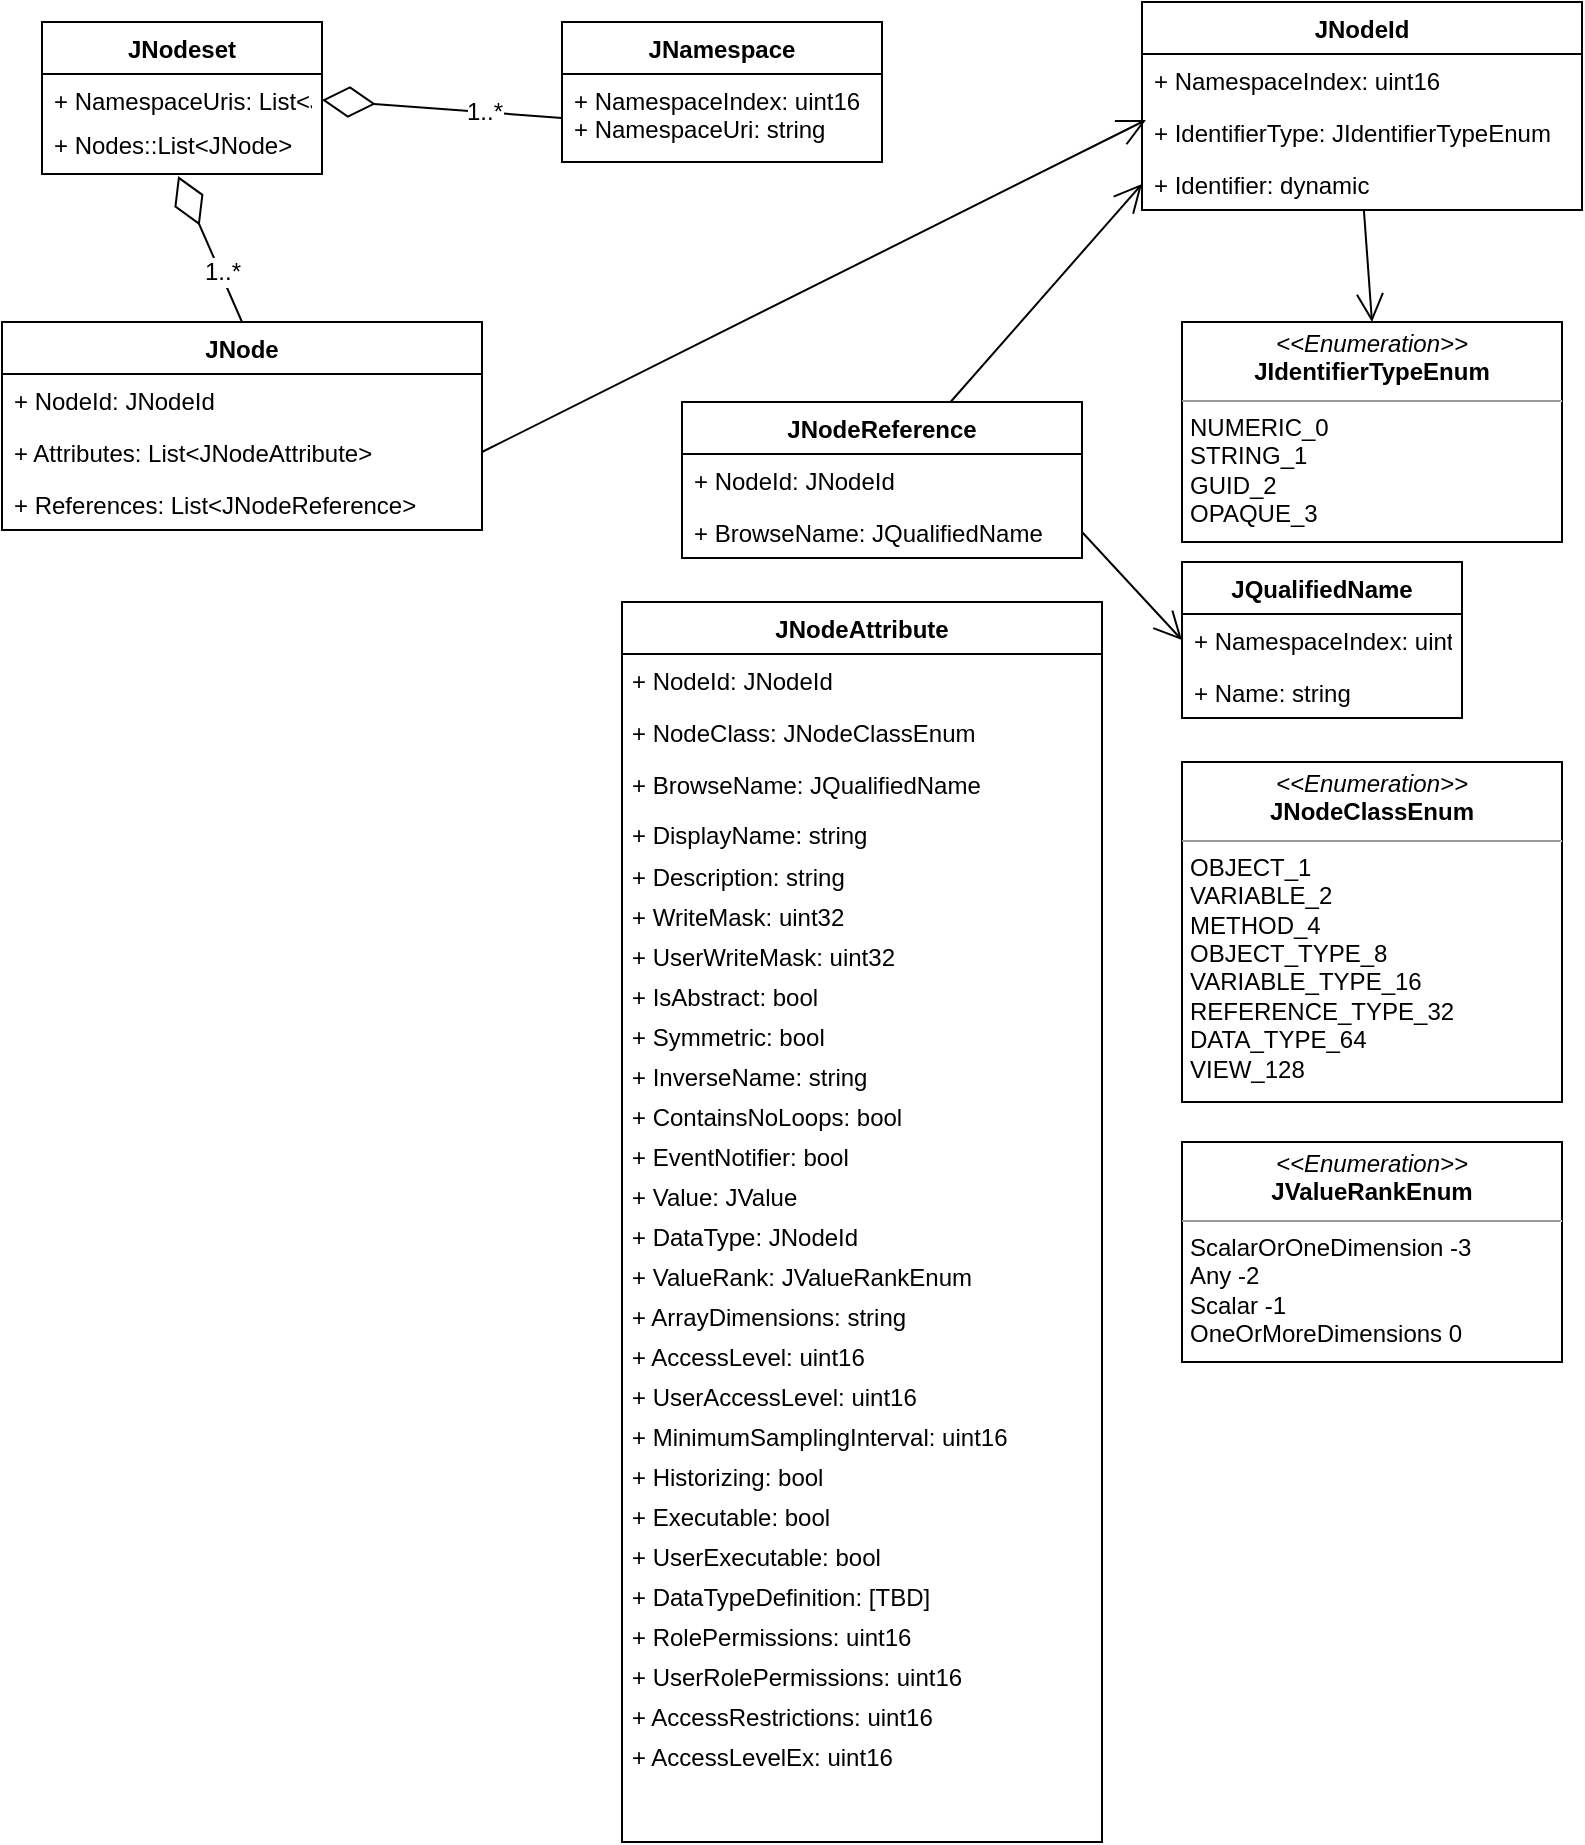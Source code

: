 <mxfile version="12.4.2" type="device" pages="1"><diagram id="zU01zVSodNK3EcD7a6pk" name="JNodeset"><mxGraphModel dx="1173" dy="673" grid="1" gridSize="10" guides="1" tooltips="1" connect="1" arrows="1" fold="1" page="1" pageScale="1" pageWidth="850" pageHeight="1100" math="0" shadow="0"><root><mxCell id="EsOS5KlN1byGrOUl7VKC-0"/><mxCell id="EsOS5KlN1byGrOUl7VKC-1" parent="EsOS5KlN1byGrOUl7VKC-0"/><mxCell id="EsOS5KlN1byGrOUl7VKC-2" value="JNodeId" style="swimlane;fontStyle=1;childLayout=stackLayout;horizontal=1;startSize=26;fillColor=none;horizontalStack=0;resizeParent=1;resizeParentMax=0;resizeLast=0;collapsible=1;marginBottom=0;" vertex="1" parent="EsOS5KlN1byGrOUl7VKC-1"><mxGeometry x="620" y="20" width="220" height="104" as="geometry"/></mxCell><mxCell id="EsOS5KlN1byGrOUl7VKC-3" value="+ NamespaceIndex: uint16" style="text;strokeColor=none;fillColor=none;align=left;verticalAlign=top;spacingLeft=4;spacingRight=4;overflow=hidden;rotatable=0;points=[[0,0.5],[1,0.5]];portConstraint=eastwest;" vertex="1" parent="EsOS5KlN1byGrOUl7VKC-2"><mxGeometry y="26" width="220" height="26" as="geometry"/></mxCell><mxCell id="EsOS5KlN1byGrOUl7VKC-4" value="+ IdentifierType: JIdentifierTypeEnum&#10;" style="text;strokeColor=none;fillColor=none;align=left;verticalAlign=top;spacingLeft=4;spacingRight=4;overflow=hidden;rotatable=0;points=[[0,0.5],[1,0.5]];portConstraint=eastwest;" vertex="1" parent="EsOS5KlN1byGrOUl7VKC-2"><mxGeometry y="52" width="220" height="26" as="geometry"/></mxCell><mxCell id="EsOS5KlN1byGrOUl7VKC-5" value="+ Identifier: dynamic" style="text;strokeColor=none;fillColor=none;align=left;verticalAlign=top;spacingLeft=4;spacingRight=4;overflow=hidden;rotatable=0;points=[[0,0.5],[1,0.5]];portConstraint=eastwest;" vertex="1" parent="EsOS5KlN1byGrOUl7VKC-2"><mxGeometry y="78" width="220" height="26" as="geometry"/></mxCell><mxCell id="EsOS5KlN1byGrOUl7VKC-11" value="&lt;p style=&quot;margin: 0px ; margin-top: 4px ; text-align: center&quot;&gt;&lt;i&gt;&amp;lt;&amp;lt;Enumeration&amp;gt;&amp;gt;&lt;/i&gt;&lt;br&gt;&lt;b&gt;JIdentifierTypeEnum&lt;/b&gt;&lt;/p&gt;&lt;hr size=&quot;1&quot;&gt;&lt;p style=&quot;margin: 0px ; margin-left: 4px&quot;&gt;NUMERIC_0&lt;/p&gt;&lt;p style=&quot;margin: 0px ; margin-left: 4px&quot;&gt;STRING_1&lt;/p&gt;&lt;p style=&quot;margin: 0px ; margin-left: 4px&quot;&gt;GUID_2&lt;/p&gt;&lt;p style=&quot;margin: 0px ; margin-left: 4px&quot;&gt;OPAQUE_3&lt;/p&gt;&lt;p style=&quot;margin: 0px ; margin-left: 4px&quot;&gt;&lt;br&gt;&lt;/p&gt;" style="verticalAlign=top;align=left;overflow=fill;fontSize=12;fontFamily=Helvetica;html=1;" vertex="1" parent="EsOS5KlN1byGrOUl7VKC-1"><mxGeometry x="640" y="180" width="190" height="110" as="geometry"/></mxCell><mxCell id="EsOS5KlN1byGrOUl7VKC-12" value="" style="endArrow=open;endFill=1;endSize=12;html=1;entryX=0.5;entryY=0;entryDx=0;entryDy=0;" edge="1" parent="EsOS5KlN1byGrOUl7VKC-1" source="EsOS5KlN1byGrOUl7VKC-5" target="EsOS5KlN1byGrOUl7VKC-11"><mxGeometry width="160" relative="1" as="geometry"><mxPoint x="880" y="140" as="sourcePoint"/><mxPoint x="570" y="310" as="targetPoint"/></mxGeometry></mxCell><mxCell id="EsOS5KlN1byGrOUl7VKC-13" value="JNamespace" style="swimlane;fontStyle=1;align=center;verticalAlign=top;childLayout=stackLayout;horizontal=1;startSize=26;horizontalStack=0;resizeParent=1;resizeParentMax=0;resizeLast=0;collapsible=1;marginBottom=0;" vertex="1" parent="EsOS5KlN1byGrOUl7VKC-1"><mxGeometry x="330" y="30" width="160" height="70" as="geometry"/></mxCell><mxCell id="EsOS5KlN1byGrOUl7VKC-14" value="+ NamespaceIndex: uint16&#10;+ NamespaceUri: string" style="text;strokeColor=none;fillColor=none;align=left;verticalAlign=top;spacingLeft=4;spacingRight=4;overflow=hidden;rotatable=0;points=[[0,0.5],[1,0.5]];portConstraint=eastwest;" vertex="1" parent="EsOS5KlN1byGrOUl7VKC-13"><mxGeometry y="26" width="160" height="44" as="geometry"/></mxCell><mxCell id="EsOS5KlN1byGrOUl7VKC-17" value="JNodeset" style="swimlane;fontStyle=1;childLayout=stackLayout;horizontal=1;startSize=26;fillColor=none;horizontalStack=0;resizeParent=1;resizeParentMax=0;resizeLast=0;collapsible=1;marginBottom=0;" vertex="1" parent="EsOS5KlN1byGrOUl7VKC-1"><mxGeometry x="70" y="30" width="140" height="76" as="geometry"/></mxCell><mxCell id="EsOS5KlN1byGrOUl7VKC-18" value="+ NamespaceUris: List&lt;JNamespace&gt;" style="text;strokeColor=none;fillColor=none;align=left;verticalAlign=top;spacingLeft=4;spacingRight=4;overflow=hidden;rotatable=0;points=[[0,0.5],[1,0.5]];portConstraint=eastwest;" vertex="1" parent="EsOS5KlN1byGrOUl7VKC-17"><mxGeometry y="26" width="140" height="22" as="geometry"/></mxCell><mxCell id="EsOS5KlN1byGrOUl7VKC-19" value="+ Nodes::List&lt;JNode&gt;" style="text;strokeColor=none;fillColor=none;align=left;verticalAlign=top;spacingLeft=4;spacingRight=4;overflow=hidden;rotatable=0;points=[[0,0.5],[1,0.5]];portConstraint=eastwest;" vertex="1" parent="EsOS5KlN1byGrOUl7VKC-17"><mxGeometry y="48" width="140" height="28" as="geometry"/></mxCell><mxCell id="EsOS5KlN1byGrOUl7VKC-22" value="" style="endArrow=diamondThin;endFill=0;endSize=24;html=1;exitX=0;exitY=0.5;exitDx=0;exitDy=0;" edge="1" parent="EsOS5KlN1byGrOUl7VKC-1" source="EsOS5KlN1byGrOUl7VKC-14"><mxGeometry width="160" relative="1" as="geometry"><mxPoint x="50" y="310" as="sourcePoint"/><mxPoint x="210" y="69" as="targetPoint"/></mxGeometry></mxCell><mxCell id="viEXJpEOFyrtMF16wh1u-5" value="1..*" style="text;html=1;align=center;verticalAlign=middle;resizable=0;points=[];;labelBackgroundColor=#ffffff;" vertex="1" connectable="0" parent="EsOS5KlN1byGrOUl7VKC-22"><mxGeometry x="-0.55" y="-1" relative="1" as="geometry"><mxPoint x="-12" as="offset"/></mxGeometry></mxCell><mxCell id="viEXJpEOFyrtMF16wh1u-0" value="JNode" style="swimlane;fontStyle=1;childLayout=stackLayout;horizontal=1;startSize=26;fillColor=none;horizontalStack=0;resizeParent=1;resizeParentMax=0;resizeLast=0;collapsible=1;marginBottom=0;" vertex="1" parent="EsOS5KlN1byGrOUl7VKC-1"><mxGeometry x="50" y="180" width="240" height="104" as="geometry"/></mxCell><mxCell id="viEXJpEOFyrtMF16wh1u-1" value="+ NodeId: JNodeId" style="text;strokeColor=none;fillColor=none;align=left;verticalAlign=top;spacingLeft=4;spacingRight=4;overflow=hidden;rotatable=0;points=[[0,0.5],[1,0.5]];portConstraint=eastwest;" vertex="1" parent="viEXJpEOFyrtMF16wh1u-0"><mxGeometry y="26" width="240" height="26" as="geometry"/></mxCell><mxCell id="viEXJpEOFyrtMF16wh1u-2" value="+ Attributes: List&lt;JNodeAttribute&gt;" style="text;strokeColor=none;fillColor=none;align=left;verticalAlign=top;spacingLeft=4;spacingRight=4;overflow=hidden;rotatable=0;points=[[0,0.5],[1,0.5]];portConstraint=eastwest;" vertex="1" parent="viEXJpEOFyrtMF16wh1u-0"><mxGeometry y="52" width="240" height="26" as="geometry"/></mxCell><mxCell id="viEXJpEOFyrtMF16wh1u-3" value="+ References: List&lt;JNodeReference&gt;" style="text;strokeColor=none;fillColor=none;align=left;verticalAlign=top;spacingLeft=4;spacingRight=4;overflow=hidden;rotatable=0;points=[[0,0.5],[1,0.5]];portConstraint=eastwest;" vertex="1" parent="viEXJpEOFyrtMF16wh1u-0"><mxGeometry y="78" width="240" height="26" as="geometry"/></mxCell><mxCell id="viEXJpEOFyrtMF16wh1u-4" value="" style="endArrow=open;endFill=1;endSize=12;html=1;entryX=0.009;entryY=0.269;entryDx=0;entryDy=0;entryPerimeter=0;exitX=1;exitY=0.5;exitDx=0;exitDy=0;" edge="1" parent="EsOS5KlN1byGrOUl7VKC-1" source="viEXJpEOFyrtMF16wh1u-2" target="EsOS5KlN1byGrOUl7VKC-4"><mxGeometry width="160" relative="1" as="geometry"><mxPoint x="50" y="310" as="sourcePoint"/><mxPoint x="210" y="310" as="targetPoint"/></mxGeometry></mxCell><mxCell id="viEXJpEOFyrtMF16wh1u-6" value="" style="endArrow=diamondThin;endFill=0;endSize=24;html=1;entryX=0.486;entryY=1.036;entryDx=0;entryDy=0;entryPerimeter=0;exitX=0.5;exitY=0;exitDx=0;exitDy=0;" edge="1" parent="EsOS5KlN1byGrOUl7VKC-1" source="viEXJpEOFyrtMF16wh1u-0" target="EsOS5KlN1byGrOUl7VKC-19"><mxGeometry width="160" relative="1" as="geometry"><mxPoint x="50" y="310" as="sourcePoint"/><mxPoint x="210" y="310" as="targetPoint"/></mxGeometry></mxCell><mxCell id="viEXJpEOFyrtMF16wh1u-7" value="1..*" style="text;html=1;align=center;verticalAlign=middle;resizable=0;points=[];;labelBackgroundColor=#ffffff;" vertex="1" connectable="0" parent="viEXJpEOFyrtMF16wh1u-6"><mxGeometry x="-0.316" y="-1" relative="1" as="geometry"><mxPoint as="offset"/></mxGeometry></mxCell><mxCell id="viEXJpEOFyrtMF16wh1u-8" value="JNodeReference" style="swimlane;fontStyle=1;childLayout=stackLayout;horizontal=1;startSize=26;fillColor=none;horizontalStack=0;resizeParent=1;resizeParentMax=0;resizeLast=0;collapsible=1;marginBottom=0;" vertex="1" parent="EsOS5KlN1byGrOUl7VKC-1"><mxGeometry x="390" y="220" width="200" height="78" as="geometry"/></mxCell><mxCell id="viEXJpEOFyrtMF16wh1u-9" value="+ NodeId: JNodeId" style="text;strokeColor=none;fillColor=none;align=left;verticalAlign=top;spacingLeft=4;spacingRight=4;overflow=hidden;rotatable=0;points=[[0,0.5],[1,0.5]];portConstraint=eastwest;" vertex="1" parent="viEXJpEOFyrtMF16wh1u-8"><mxGeometry y="26" width="200" height="26" as="geometry"/></mxCell><mxCell id="viEXJpEOFyrtMF16wh1u-10" value="+ BrowseName: JQualifiedName" style="text;strokeColor=none;fillColor=none;align=left;verticalAlign=top;spacingLeft=4;spacingRight=4;overflow=hidden;rotatable=0;points=[[0,0.5],[1,0.5]];portConstraint=eastwest;" vertex="1" parent="viEXJpEOFyrtMF16wh1u-8"><mxGeometry y="52" width="200" height="26" as="geometry"/></mxCell><mxCell id="viEXJpEOFyrtMF16wh1u-12" value="JNodeAttribute" style="swimlane;fontStyle=1;childLayout=stackLayout;horizontal=1;startSize=26;fillColor=none;horizontalStack=0;resizeParent=1;resizeParentMax=0;resizeLast=0;collapsible=1;marginBottom=0;" vertex="1" parent="EsOS5KlN1byGrOUl7VKC-1"><mxGeometry x="360" y="320" width="240" height="620" as="geometry"/></mxCell><mxCell id="viEXJpEOFyrtMF16wh1u-20" value="&lt;p style=&quot;margin: 0px ; margin-top: 4px ; text-align: center&quot;&gt;&lt;i&gt;&amp;lt;&amp;lt;Enumeration&amp;gt;&amp;gt;&lt;/i&gt;&lt;br&gt;&lt;b&gt;JNodeClassEnum&lt;/b&gt;&lt;/p&gt;&lt;hr size=&quot;1&quot;&gt;&lt;p style=&quot;margin: 0px ; margin-left: 4px&quot;&gt;OBJECT_1&lt;/p&gt;&lt;p style=&quot;margin: 0px ; margin-left: 4px&quot;&gt;VARIABLE_2&lt;/p&gt;&lt;p style=&quot;margin: 0px ; margin-left: 4px&quot;&gt;METHOD_4&lt;/p&gt;&lt;p style=&quot;margin: 0px ; margin-left: 4px&quot;&gt;OBJECT_TYPE_8&lt;/p&gt;&lt;p style=&quot;margin: 0px ; margin-left: 4px&quot;&gt;VARIABLE_TYPE_16&lt;br&gt;REFERENCE_TYPE_32&lt;/p&gt;&lt;p style=&quot;margin: 0px ; margin-left: 4px&quot;&gt;DATA_TYPE_64&lt;/p&gt;&lt;p style=&quot;margin: 0px ; margin-left: 4px&quot;&gt;VIEW_128&lt;/p&gt;&lt;p style=&quot;margin: 0px ; margin-left: 4px&quot;&gt;&lt;br&gt;&lt;/p&gt;" style="verticalAlign=top;align=left;overflow=fill;fontSize=12;fontFamily=Helvetica;html=1;" vertex="1" parent="EsOS5KlN1byGrOUl7VKC-1"><mxGeometry x="640" y="400" width="190" height="170" as="geometry"/></mxCell><mxCell id="viEXJpEOFyrtMF16wh1u-21" value="JQualifiedName" style="swimlane;fontStyle=1;childLayout=stackLayout;horizontal=1;startSize=26;fillColor=none;horizontalStack=0;resizeParent=1;resizeParentMax=0;resizeLast=0;collapsible=1;marginBottom=0;" vertex="1" parent="EsOS5KlN1byGrOUl7VKC-1"><mxGeometry x="640" y="300" width="140" height="78" as="geometry"/></mxCell><mxCell id="viEXJpEOFyrtMF16wh1u-22" value="+ NamespaceIndex: uint16" style="text;strokeColor=none;fillColor=none;align=left;verticalAlign=top;spacingLeft=4;spacingRight=4;overflow=hidden;rotatable=0;points=[[0,0.5],[1,0.5]];portConstraint=eastwest;" vertex="1" parent="viEXJpEOFyrtMF16wh1u-21"><mxGeometry y="26" width="140" height="26" as="geometry"/></mxCell><mxCell id="viEXJpEOFyrtMF16wh1u-23" value="+ Name: string" style="text;strokeColor=none;fillColor=none;align=left;verticalAlign=top;spacingLeft=4;spacingRight=4;overflow=hidden;rotatable=0;points=[[0,0.5],[1,0.5]];portConstraint=eastwest;" vertex="1" parent="viEXJpEOFyrtMF16wh1u-21"><mxGeometry y="52" width="140" height="26" as="geometry"/></mxCell><mxCell id="viEXJpEOFyrtMF16wh1u-25" value="" style="endArrow=open;endFill=1;endSize=12;html=1;entryX=0;entryY=0.5;entryDx=0;entryDy=0;" edge="1" parent="EsOS5KlN1byGrOUl7VKC-1" source="viEXJpEOFyrtMF16wh1u-8" target="EsOS5KlN1byGrOUl7VKC-5"><mxGeometry width="160" relative="1" as="geometry"><mxPoint x="50" y="590" as="sourcePoint"/><mxPoint x="210" y="590" as="targetPoint"/></mxGeometry></mxCell><mxCell id="viEXJpEOFyrtMF16wh1u-26" value="" style="endArrow=open;endFill=1;endSize=12;html=1;entryX=0;entryY=0.5;entryDx=0;entryDy=0;exitX=1;exitY=0.5;exitDx=0;exitDy=0;" edge="1" parent="EsOS5KlN1byGrOUl7VKC-1" source="viEXJpEOFyrtMF16wh1u-10" target="viEXJpEOFyrtMF16wh1u-22"><mxGeometry width="160" relative="1" as="geometry"><mxPoint x="50" y="590" as="sourcePoint"/><mxPoint x="210" y="590" as="targetPoint"/></mxGeometry></mxCell><mxCell id="viEXJpEOFyrtMF16wh1u-13" value="+ NodeId: JNodeId" style="text;strokeColor=none;fillColor=none;align=left;verticalAlign=top;spacingLeft=4;spacingRight=4;overflow=hidden;rotatable=0;points=[[0,0.5],[1,0.5]];portConstraint=eastwest;" vertex="1" parent="EsOS5KlN1byGrOUl7VKC-1"><mxGeometry x="359" y="346" width="190" height="26" as="geometry"/></mxCell><mxCell id="viEXJpEOFyrtMF16wh1u-14" value="+ NodeClass: JNodeClassEnum" style="text;strokeColor=none;fillColor=none;align=left;verticalAlign=top;spacingLeft=4;spacingRight=4;overflow=hidden;rotatable=0;points=[[0,0.5],[1,0.5]];portConstraint=eastwest;" vertex="1" parent="EsOS5KlN1byGrOUl7VKC-1"><mxGeometry x="359" y="372" width="190" height="26" as="geometry"/></mxCell><mxCell id="viEXJpEOFyrtMF16wh1u-15" value="+ BrowseName: JQualifiedName" style="text;strokeColor=none;fillColor=none;align=left;verticalAlign=top;spacingLeft=4;spacingRight=4;overflow=hidden;rotatable=0;points=[[0,0.5],[1,0.5]];portConstraint=eastwest;" vertex="1" parent="EsOS5KlN1byGrOUl7VKC-1"><mxGeometry x="359" y="398" width="190" height="26" as="geometry"/></mxCell><mxCell id="viEXJpEOFyrtMF16wh1u-27" value="+ DisplayName: string" style="text;strokeColor=none;fillColor=none;align=left;verticalAlign=top;spacingLeft=4;spacingRight=4;overflow=hidden;rotatable=0;points=[[0,0.5],[1,0.5]];portConstraint=eastwest;" vertex="1" parent="EsOS5KlN1byGrOUl7VKC-1"><mxGeometry x="359" y="423" width="190" height="26" as="geometry"/></mxCell><mxCell id="viEXJpEOFyrtMF16wh1u-28" value="+ Description: string" style="text;strokeColor=none;fillColor=none;align=left;verticalAlign=top;spacingLeft=4;spacingRight=4;overflow=hidden;rotatable=0;points=[[0,0.5],[1,0.5]];portConstraint=eastwest;" vertex="1" parent="EsOS5KlN1byGrOUl7VKC-1"><mxGeometry x="359" y="444" width="190" height="26" as="geometry"/></mxCell><mxCell id="viEXJpEOFyrtMF16wh1u-29" value="+ WriteMask: uint32" style="text;strokeColor=none;fillColor=none;align=left;verticalAlign=top;spacingLeft=4;spacingRight=4;overflow=hidden;rotatable=0;points=[[0,0.5],[1,0.5]];portConstraint=eastwest;" vertex="1" parent="EsOS5KlN1byGrOUl7VKC-1"><mxGeometry x="359" y="464" width="190" height="26" as="geometry"/></mxCell><mxCell id="viEXJpEOFyrtMF16wh1u-30" value="+ UserWriteMask: uint32" style="text;strokeColor=none;fillColor=none;align=left;verticalAlign=top;spacingLeft=4;spacingRight=4;overflow=hidden;rotatable=0;points=[[0,0.5],[1,0.5]];portConstraint=eastwest;" vertex="1" parent="EsOS5KlN1byGrOUl7VKC-1"><mxGeometry x="359" y="484" width="190" height="26" as="geometry"/></mxCell><mxCell id="viEXJpEOFyrtMF16wh1u-31" value="+ IsAbstract: bool" style="text;strokeColor=none;fillColor=none;align=left;verticalAlign=top;spacingLeft=4;spacingRight=4;overflow=hidden;rotatable=0;points=[[0,0.5],[1,0.5]];portConstraint=eastwest;" vertex="1" parent="EsOS5KlN1byGrOUl7VKC-1"><mxGeometry x="359" y="504" width="190" height="26" as="geometry"/></mxCell><mxCell id="viEXJpEOFyrtMF16wh1u-33" value="+ Symmetric: bool" style="text;strokeColor=none;fillColor=none;align=left;verticalAlign=top;spacingLeft=4;spacingRight=4;overflow=hidden;rotatable=0;points=[[0,0.5],[1,0.5]];portConstraint=eastwest;" vertex="1" parent="EsOS5KlN1byGrOUl7VKC-1"><mxGeometry x="359" y="524" width="190" height="26" as="geometry"/></mxCell><mxCell id="viEXJpEOFyrtMF16wh1u-34" value="+ InverseName: string" style="text;strokeColor=none;fillColor=none;align=left;verticalAlign=top;spacingLeft=4;spacingRight=4;overflow=hidden;rotatable=0;points=[[0,0.5],[1,0.5]];portConstraint=eastwest;" vertex="1" parent="EsOS5KlN1byGrOUl7VKC-1"><mxGeometry x="359" y="544" width="190" height="26" as="geometry"/></mxCell><mxCell id="viEXJpEOFyrtMF16wh1u-35" value="+ ContainsNoLoops: bool" style="text;strokeColor=none;fillColor=none;align=left;verticalAlign=top;spacingLeft=4;spacingRight=4;overflow=hidden;rotatable=0;points=[[0,0.5],[1,0.5]];portConstraint=eastwest;" vertex="1" parent="EsOS5KlN1byGrOUl7VKC-1"><mxGeometry x="359" y="564" width="190" height="26" as="geometry"/></mxCell><mxCell id="viEXJpEOFyrtMF16wh1u-36" value="+ EventNotifier: bool" style="text;strokeColor=none;fillColor=none;align=left;verticalAlign=top;spacingLeft=4;spacingRight=4;overflow=hidden;rotatable=0;points=[[0,0.5],[1,0.5]];portConstraint=eastwest;" vertex="1" parent="EsOS5KlN1byGrOUl7VKC-1"><mxGeometry x="359" y="584" width="190" height="26" as="geometry"/></mxCell><mxCell id="viEXJpEOFyrtMF16wh1u-37" value="+ Value: JValue" style="text;strokeColor=none;fillColor=none;align=left;verticalAlign=top;spacingLeft=4;spacingRight=4;overflow=hidden;rotatable=0;points=[[0,0.5],[1,0.5]];portConstraint=eastwest;" vertex="1" parent="EsOS5KlN1byGrOUl7VKC-1"><mxGeometry x="359" y="604" width="190" height="26" as="geometry"/></mxCell><mxCell id="viEXJpEOFyrtMF16wh1u-38" value="+ DataType: JNodeId" style="text;strokeColor=none;fillColor=none;align=left;verticalAlign=top;spacingLeft=4;spacingRight=4;overflow=hidden;rotatable=0;points=[[0,0.5],[1,0.5]];portConstraint=eastwest;" vertex="1" parent="EsOS5KlN1byGrOUl7VKC-1"><mxGeometry x="359" y="624" width="190" height="26" as="geometry"/></mxCell><mxCell id="viEXJpEOFyrtMF16wh1u-39" value="+ ValueRank: JValueRankEnum" style="text;strokeColor=none;fillColor=none;align=left;verticalAlign=top;spacingLeft=4;spacingRight=4;overflow=hidden;rotatable=0;points=[[0,0.5],[1,0.5]];portConstraint=eastwest;" vertex="1" parent="EsOS5KlN1byGrOUl7VKC-1"><mxGeometry x="359" y="644" width="190" height="26" as="geometry"/></mxCell><mxCell id="viEXJpEOFyrtMF16wh1u-40" value="+ ArrayDimensions: string" style="text;strokeColor=none;fillColor=none;align=left;verticalAlign=top;spacingLeft=4;spacingRight=4;overflow=hidden;rotatable=0;points=[[0,0.5],[1,0.5]];portConstraint=eastwest;" vertex="1" parent="EsOS5KlN1byGrOUl7VKC-1"><mxGeometry x="359" y="664" width="190" height="26" as="geometry"/></mxCell><mxCell id="viEXJpEOFyrtMF16wh1u-41" value="+ AccessLevel: uint16" style="text;strokeColor=none;fillColor=none;align=left;verticalAlign=top;spacingLeft=4;spacingRight=4;overflow=hidden;rotatable=0;points=[[0,0.5],[1,0.5]];portConstraint=eastwest;" vertex="1" parent="EsOS5KlN1byGrOUl7VKC-1"><mxGeometry x="359" y="684" width="190" height="26" as="geometry"/></mxCell><mxCell id="viEXJpEOFyrtMF16wh1u-42" value="+ UserAccessLevel: uint16" style="text;strokeColor=none;fillColor=none;align=left;verticalAlign=top;spacingLeft=4;spacingRight=4;overflow=hidden;rotatable=0;points=[[0,0.5],[1,0.5]];portConstraint=eastwest;" vertex="1" parent="EsOS5KlN1byGrOUl7VKC-1"><mxGeometry x="359" y="704" width="190" height="26" as="geometry"/></mxCell><mxCell id="viEXJpEOFyrtMF16wh1u-43" value="+ MinimumSamplingInterval: uint16" style="text;strokeColor=none;fillColor=none;align=left;verticalAlign=top;spacingLeft=4;spacingRight=4;overflow=hidden;rotatable=0;points=[[0,0.5],[1,0.5]];portConstraint=eastwest;" vertex="1" parent="EsOS5KlN1byGrOUl7VKC-1"><mxGeometry x="359" y="724" width="200" height="26" as="geometry"/></mxCell><mxCell id="viEXJpEOFyrtMF16wh1u-44" value="+ Historizing: bool" style="text;strokeColor=none;fillColor=none;align=left;verticalAlign=top;spacingLeft=4;spacingRight=4;overflow=hidden;rotatable=0;points=[[0,0.5],[1,0.5]];portConstraint=eastwest;" vertex="1" parent="EsOS5KlN1byGrOUl7VKC-1"><mxGeometry x="359" y="744" width="200" height="26" as="geometry"/></mxCell><mxCell id="viEXJpEOFyrtMF16wh1u-45" value="+ Executable: bool" style="text;strokeColor=none;fillColor=none;align=left;verticalAlign=top;spacingLeft=4;spacingRight=4;overflow=hidden;rotatable=0;points=[[0,0.5],[1,0.5]];portConstraint=eastwest;" vertex="1" parent="EsOS5KlN1byGrOUl7VKC-1"><mxGeometry x="359" y="764" width="200" height="26" as="geometry"/></mxCell><mxCell id="viEXJpEOFyrtMF16wh1u-46" value="+ UserExecutable: bool" style="text;strokeColor=none;fillColor=none;align=left;verticalAlign=top;spacingLeft=4;spacingRight=4;overflow=hidden;rotatable=0;points=[[0,0.5],[1,0.5]];portConstraint=eastwest;" vertex="1" parent="EsOS5KlN1byGrOUl7VKC-1"><mxGeometry x="359" y="784" width="200" height="26" as="geometry"/></mxCell><mxCell id="viEXJpEOFyrtMF16wh1u-47" value="+ DataTypeDefinition: [TBD]" style="text;strokeColor=none;fillColor=none;align=left;verticalAlign=top;spacingLeft=4;spacingRight=4;overflow=hidden;rotatable=0;points=[[0,0.5],[1,0.5]];portConstraint=eastwest;" vertex="1" parent="EsOS5KlN1byGrOUl7VKC-1"><mxGeometry x="359" y="804" width="241" height="26" as="geometry"/></mxCell><mxCell id="viEXJpEOFyrtMF16wh1u-48" value="+ RolePermissions: uint16" style="text;strokeColor=none;fillColor=none;align=left;verticalAlign=top;spacingLeft=4;spacingRight=4;overflow=hidden;rotatable=0;points=[[0,0.5],[1,0.5]];portConstraint=eastwest;" vertex="1" parent="EsOS5KlN1byGrOUl7VKC-1"><mxGeometry x="359" y="824" width="200" height="26" as="geometry"/></mxCell><mxCell id="viEXJpEOFyrtMF16wh1u-49" value="+ UserRolePermissions: uint16" style="text;strokeColor=none;fillColor=none;align=left;verticalAlign=top;spacingLeft=4;spacingRight=4;overflow=hidden;rotatable=0;points=[[0,0.5],[1,0.5]];portConstraint=eastwest;" vertex="1" parent="EsOS5KlN1byGrOUl7VKC-1"><mxGeometry x="359" y="844" width="200" height="26" as="geometry"/></mxCell><mxCell id="viEXJpEOFyrtMF16wh1u-50" value="+ AccessRestrictions: uint16" style="text;strokeColor=none;fillColor=none;align=left;verticalAlign=top;spacingLeft=4;spacingRight=4;overflow=hidden;rotatable=0;points=[[0,0.5],[1,0.5]];portConstraint=eastwest;" vertex="1" parent="EsOS5KlN1byGrOUl7VKC-1"><mxGeometry x="359" y="864" width="200" height="26" as="geometry"/></mxCell><mxCell id="viEXJpEOFyrtMF16wh1u-51" value="+ AccessLevelEx: uint16" style="text;strokeColor=none;fillColor=none;align=left;verticalAlign=top;spacingLeft=4;spacingRight=4;overflow=hidden;rotatable=0;points=[[0,0.5],[1,0.5]];portConstraint=eastwest;" vertex="1" parent="EsOS5KlN1byGrOUl7VKC-1"><mxGeometry x="359" y="884" width="200" height="26" as="geometry"/></mxCell><mxCell id="viEXJpEOFyrtMF16wh1u-52" value="&lt;p style=&quot;margin: 0px ; margin-top: 4px ; text-align: center&quot;&gt;&lt;i&gt;&amp;lt;&amp;lt;Enumeration&amp;gt;&amp;gt;&lt;/i&gt;&lt;br&gt;&lt;b&gt;JValueRankEnum&lt;/b&gt;&lt;/p&gt;&lt;hr size=&quot;1&quot;&gt;&lt;p style=&quot;margin: 0px ; margin-left: 4px&quot;&gt;ScalarOrOneDimension -3&lt;/p&gt;&lt;p style=&quot;margin: 0px ; margin-left: 4px&quot;&gt;Any -2&lt;/p&gt;&lt;p style=&quot;margin: 0px ; margin-left: 4px&quot;&gt;Scalar -1&lt;/p&gt;&lt;p style=&quot;margin: 0px ; margin-left: 4px&quot;&gt;OneOrMoreDimensions 0&lt;/p&gt;&lt;p style=&quot;margin: 0px ; margin-left: 4px&quot;&gt;&lt;br&gt;&lt;/p&gt;" style="verticalAlign=top;align=left;overflow=fill;fontSize=12;fontFamily=Helvetica;html=1;" vertex="1" parent="EsOS5KlN1byGrOUl7VKC-1"><mxGeometry x="640" y="590" width="190" height="110" as="geometry"/></mxCell></root></mxGraphModel></diagram></mxfile>
